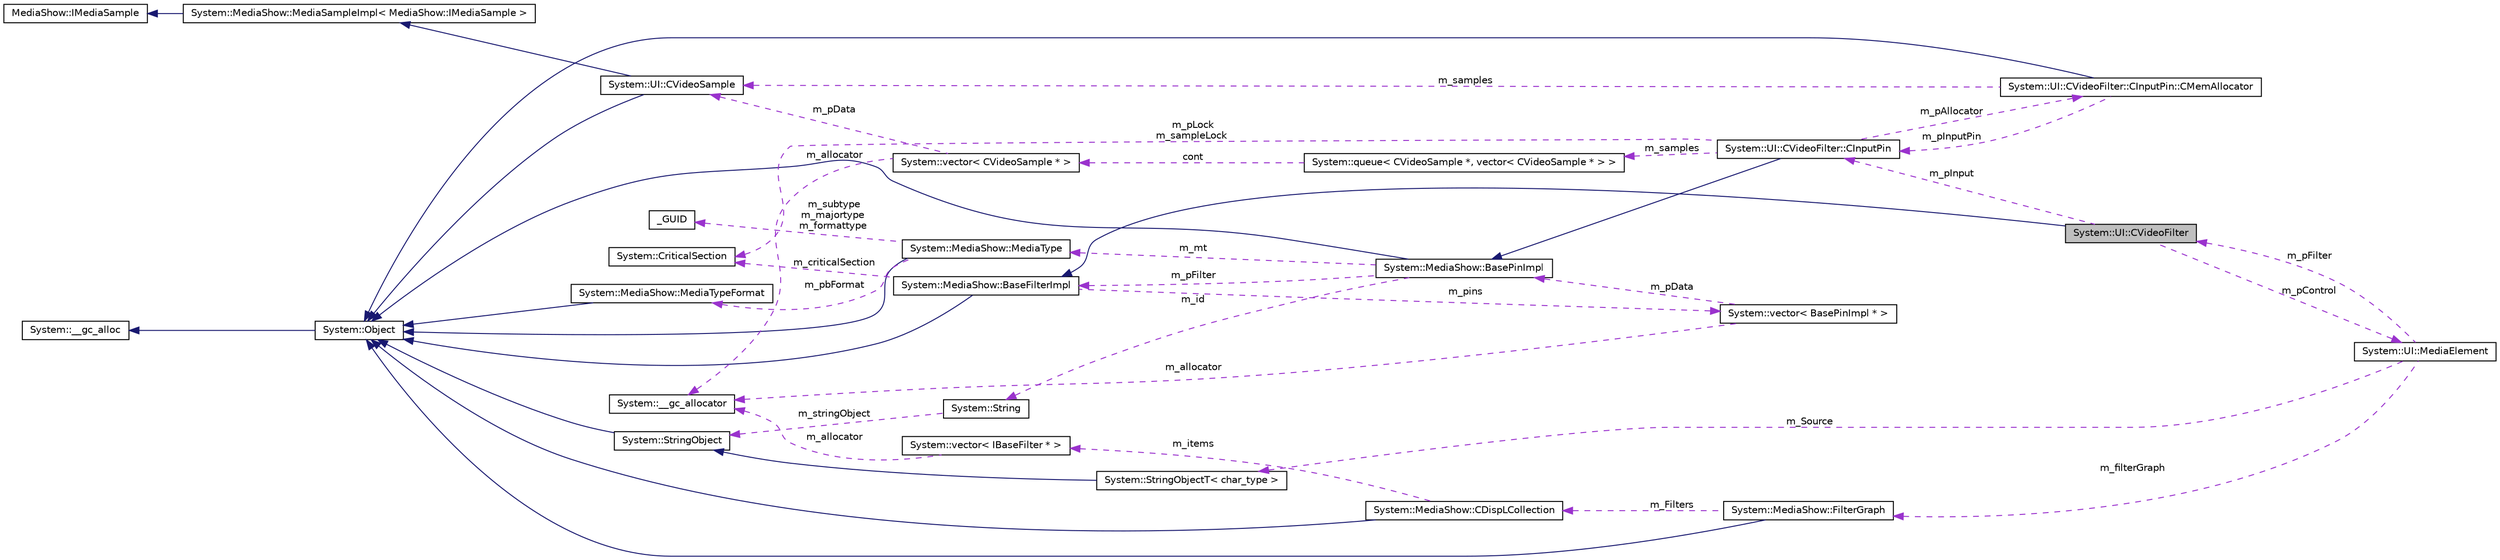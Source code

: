digraph G
{
  edge [fontname="Helvetica",fontsize="10",labelfontname="Helvetica",labelfontsize="10"];
  node [fontname="Helvetica",fontsize="10",shape=record];
  rankdir="LR";
  Node1 [label="System::UI::CVideoFilter",height=0.2,width=0.4,color="black", fillcolor="grey75", style="filled" fontcolor="black"];
  Node2 -> Node1 [dir="back",color="midnightblue",fontsize="10",style="solid",fontname="Helvetica"];
  Node2 [label="System::MediaShow::BaseFilterImpl",height=0.2,width=0.4,color="black", fillcolor="white", style="filled",URL="$class_system_1_1_media_show_1_1_base_filter_impl.html"];
  Node3 -> Node2 [dir="back",color="midnightblue",fontsize="10",style="solid",fontname="Helvetica"];
  Node3 [label="System::Object",height=0.2,width=0.4,color="black", fillcolor="white", style="filled",URL="$class_system_1_1_object.html"];
  Node4 -> Node3 [dir="back",color="midnightblue",fontsize="10",style="solid",fontname="Helvetica"];
  Node4 [label="System::__gc_alloc",height=0.2,width=0.4,color="black", fillcolor="white", style="filled",URL="$class_system_1_1____gc__alloc.html"];
  Node5 -> Node2 [dir="back",color="darkorchid3",fontsize="10",style="dashed",label=" m_criticalSection" ,fontname="Helvetica"];
  Node5 [label="System::CriticalSection",height=0.2,width=0.4,color="black", fillcolor="white", style="filled",URL="$class_system_1_1_critical_section.html"];
  Node6 -> Node2 [dir="back",color="darkorchid3",fontsize="10",style="dashed",label=" m_pins" ,fontname="Helvetica"];
  Node6 [label="System::vector\< BasePinImpl * \>",height=0.2,width=0.4,color="black", fillcolor="white", style="filled",URL="$class_system_1_1vector.html"];
  Node7 -> Node6 [dir="back",color="darkorchid3",fontsize="10",style="dashed",label=" m_pData" ,fontname="Helvetica"];
  Node7 [label="System::MediaShow::BasePinImpl",height=0.2,width=0.4,color="black", fillcolor="white", style="filled",URL="$class_system_1_1_media_show_1_1_base_pin_impl.html"];
  Node3 -> Node7 [dir="back",color="midnightblue",fontsize="10",style="solid",fontname="Helvetica"];
  Node8 -> Node7 [dir="back",color="darkorchid3",fontsize="10",style="dashed",label=" m_mt" ,fontname="Helvetica"];
  Node8 [label="System::MediaShow::MediaType",height=0.2,width=0.4,color="black", fillcolor="white", style="filled",URL="$class_system_1_1_media_show_1_1_media_type.html"];
  Node3 -> Node8 [dir="back",color="midnightblue",fontsize="10",style="solid",fontname="Helvetica"];
  Node9 -> Node8 [dir="back",color="darkorchid3",fontsize="10",style="dashed",label=" m_subtype\nm_majortype\nm_formattype" ,fontname="Helvetica"];
  Node9 [label="_GUID",height=0.2,width=0.4,color="black", fillcolor="white", style="filled",URL="$struct___g_u_i_d.html"];
  Node10 -> Node8 [dir="back",color="darkorchid3",fontsize="10",style="dashed",label=" m_pbFormat" ,fontname="Helvetica"];
  Node10 [label="System::MediaShow::MediaTypeFormat",height=0.2,width=0.4,color="black", fillcolor="white", style="filled",URL="$class_system_1_1_media_show_1_1_media_type_format.html"];
  Node3 -> Node10 [dir="back",color="midnightblue",fontsize="10",style="solid",fontname="Helvetica"];
  Node11 -> Node7 [dir="back",color="darkorchid3",fontsize="10",style="dashed",label=" m_id" ,fontname="Helvetica"];
  Node11 [label="System::String",height=0.2,width=0.4,color="black", fillcolor="white", style="filled",URL="$class_system_1_1_string.html"];
  Node12 -> Node11 [dir="back",color="darkorchid3",fontsize="10",style="dashed",label=" m_stringObject" ,fontname="Helvetica"];
  Node12 [label="System::StringObject",height=0.2,width=0.4,color="black", fillcolor="white", style="filled",URL="$class_system_1_1_string_object.html"];
  Node3 -> Node12 [dir="back",color="midnightblue",fontsize="10",style="solid",fontname="Helvetica"];
  Node2 -> Node7 [dir="back",color="darkorchid3",fontsize="10",style="dashed",label=" m_pFilter" ,fontname="Helvetica"];
  Node13 -> Node6 [dir="back",color="darkorchid3",fontsize="10",style="dashed",label=" m_allocator" ,fontname="Helvetica"];
  Node13 [label="System::__gc_allocator",height=0.2,width=0.4,color="black", fillcolor="white", style="filled",URL="$class_system_1_1____gc__allocator.html"];
  Node14 -> Node1 [dir="back",color="darkorchid3",fontsize="10",style="dashed",label=" m_pInput" ,fontname="Helvetica"];
  Node14 [label="System::UI::CVideoFilter::CInputPin",height=0.2,width=0.4,color="black", fillcolor="white", style="filled",URL="$class_system_1_1_u_i_1_1_c_video_filter_1_1_c_input_pin.html"];
  Node7 -> Node14 [dir="back",color="midnightblue",fontsize="10",style="solid",fontname="Helvetica"];
  Node5 -> Node14 [dir="back",color="darkorchid3",fontsize="10",style="dashed",label=" m_pLock\nm_sampleLock" ,fontname="Helvetica"];
  Node15 -> Node14 [dir="back",color="darkorchid3",fontsize="10",style="dashed",label=" m_pAllocator" ,fontname="Helvetica"];
  Node15 [label="System::UI::CVideoFilter::CInputPin::CMemAllocator",height=0.2,width=0.4,color="black", fillcolor="white", style="filled",URL="$class_system_1_1_u_i_1_1_c_video_filter_1_1_c_input_pin_1_1_c_mem_allocator.html"];
  Node3 -> Node15 [dir="back",color="midnightblue",fontsize="10",style="solid",fontname="Helvetica"];
  Node14 -> Node15 [dir="back",color="darkorchid3",fontsize="10",style="dashed",label=" m_pInputPin" ,fontname="Helvetica"];
  Node16 -> Node15 [dir="back",color="darkorchid3",fontsize="10",style="dashed",label=" m_samples" ,fontname="Helvetica"];
  Node16 [label="System::UI::CVideoSample",height=0.2,width=0.4,color="black", fillcolor="white", style="filled",URL="$class_system_1_1_u_i_1_1_c_video_sample.html"];
  Node3 -> Node16 [dir="back",color="midnightblue",fontsize="10",style="solid",fontname="Helvetica"];
  Node17 -> Node16 [dir="back",color="midnightblue",fontsize="10",style="solid",fontname="Helvetica"];
  Node17 [label="System::MediaShow::MediaSampleImpl\< MediaShow::IMediaSample \>",height=0.2,width=0.4,color="black", fillcolor="white", style="filled",URL="$class_system_1_1_media_show_1_1_media_sample_impl.html"];
  Node18 -> Node17 [dir="back",color="midnightblue",fontsize="10",style="solid",fontname="Helvetica"];
  Node18 [label="MediaShow::IMediaSample",height=0.2,width=0.4,color="black", fillcolor="white", style="filled",URL="$class_media_show_1_1_i_media_sample.html"];
  Node19 -> Node14 [dir="back",color="darkorchid3",fontsize="10",style="dashed",label=" m_samples" ,fontname="Helvetica"];
  Node19 [label="System::queue\< CVideoSample *, vector\< CVideoSample * \> \>",height=0.2,width=0.4,color="black", fillcolor="white", style="filled",URL="$class_system_1_1queue.html"];
  Node20 -> Node19 [dir="back",color="darkorchid3",fontsize="10",style="dashed",label=" cont" ,fontname="Helvetica"];
  Node20 [label="System::vector\< CVideoSample * \>",height=0.2,width=0.4,color="black", fillcolor="white", style="filled",URL="$class_system_1_1vector.html"];
  Node13 -> Node20 [dir="back",color="darkorchid3",fontsize="10",style="dashed",label=" m_allocator" ,fontname="Helvetica"];
  Node16 -> Node20 [dir="back",color="darkorchid3",fontsize="10",style="dashed",label=" m_pData" ,fontname="Helvetica"];
  Node21 -> Node1 [dir="back",color="darkorchid3",fontsize="10",style="dashed",label=" m_pControl" ,fontname="Helvetica"];
  Node21 [label="System::UI::MediaElement",height=0.2,width=0.4,color="black", fillcolor="white", style="filled",URL="$class_system_1_1_u_i_1_1_media_element.html"];
  Node1 -> Node21 [dir="back",color="darkorchid3",fontsize="10",style="dashed",label=" m_pFilter" ,fontname="Helvetica"];
  Node22 -> Node21 [dir="back",color="darkorchid3",fontsize="10",style="dashed",label=" m_filterGraph" ,fontname="Helvetica"];
  Node22 [label="System::MediaShow::FilterGraph",height=0.2,width=0.4,color="black", fillcolor="white", style="filled",URL="$class_system_1_1_media_show_1_1_filter_graph.html"];
  Node3 -> Node22 [dir="back",color="midnightblue",fontsize="10",style="solid",fontname="Helvetica"];
  Node23 -> Node22 [dir="back",color="darkorchid3",fontsize="10",style="dashed",label=" m_Filters" ,fontname="Helvetica"];
  Node23 [label="System::MediaShow::CDispLCollection",height=0.2,width=0.4,color="black", fillcolor="white", style="filled",URL="$class_system_1_1_media_show_1_1_c_disp_l_collection.html"];
  Node3 -> Node23 [dir="back",color="midnightblue",fontsize="10",style="solid",fontname="Helvetica"];
  Node24 -> Node23 [dir="back",color="darkorchid3",fontsize="10",style="dashed",label=" m_items" ,fontname="Helvetica"];
  Node24 [label="System::vector\< IBaseFilter * \>",height=0.2,width=0.4,color="black", fillcolor="white", style="filled",URL="$class_system_1_1vector.html"];
  Node13 -> Node24 [dir="back",color="darkorchid3",fontsize="10",style="dashed",label=" m_allocator" ,fontname="Helvetica"];
  Node25 -> Node21 [dir="back",color="darkorchid3",fontsize="10",style="dashed",label=" m_Source" ,fontname="Helvetica"];
  Node25 [label="System::StringObjectT\< char_type \>",height=0.2,width=0.4,color="black", fillcolor="white", style="filled",URL="$class_system_1_1_string_object_t.html"];
  Node12 -> Node25 [dir="back",color="midnightblue",fontsize="10",style="solid",fontname="Helvetica"];
}
